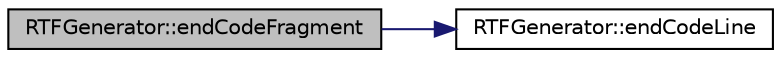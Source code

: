 digraph "RTFGenerator::endCodeFragment"
{
 // LATEX_PDF_SIZE
  edge [fontname="Helvetica",fontsize="10",labelfontname="Helvetica",labelfontsize="10"];
  node [fontname="Helvetica",fontsize="10",shape=record];
  rankdir="LR";
  Node1 [label="RTFGenerator::endCodeFragment",height=0.2,width=0.4,color="black", fillcolor="grey75", style="filled", fontcolor="black",tooltip=" "];
  Node1 -> Node2 [color="midnightblue",fontsize="10",style="solid",fontname="Helvetica"];
  Node2 [label="RTFGenerator::endCodeLine",height=0.2,width=0.4,color="black", fillcolor="white", style="filled",URL="$classRTFGenerator.html#a3f63e2fedfb61f656e35df2054a6d772",tooltip=" "];
}
